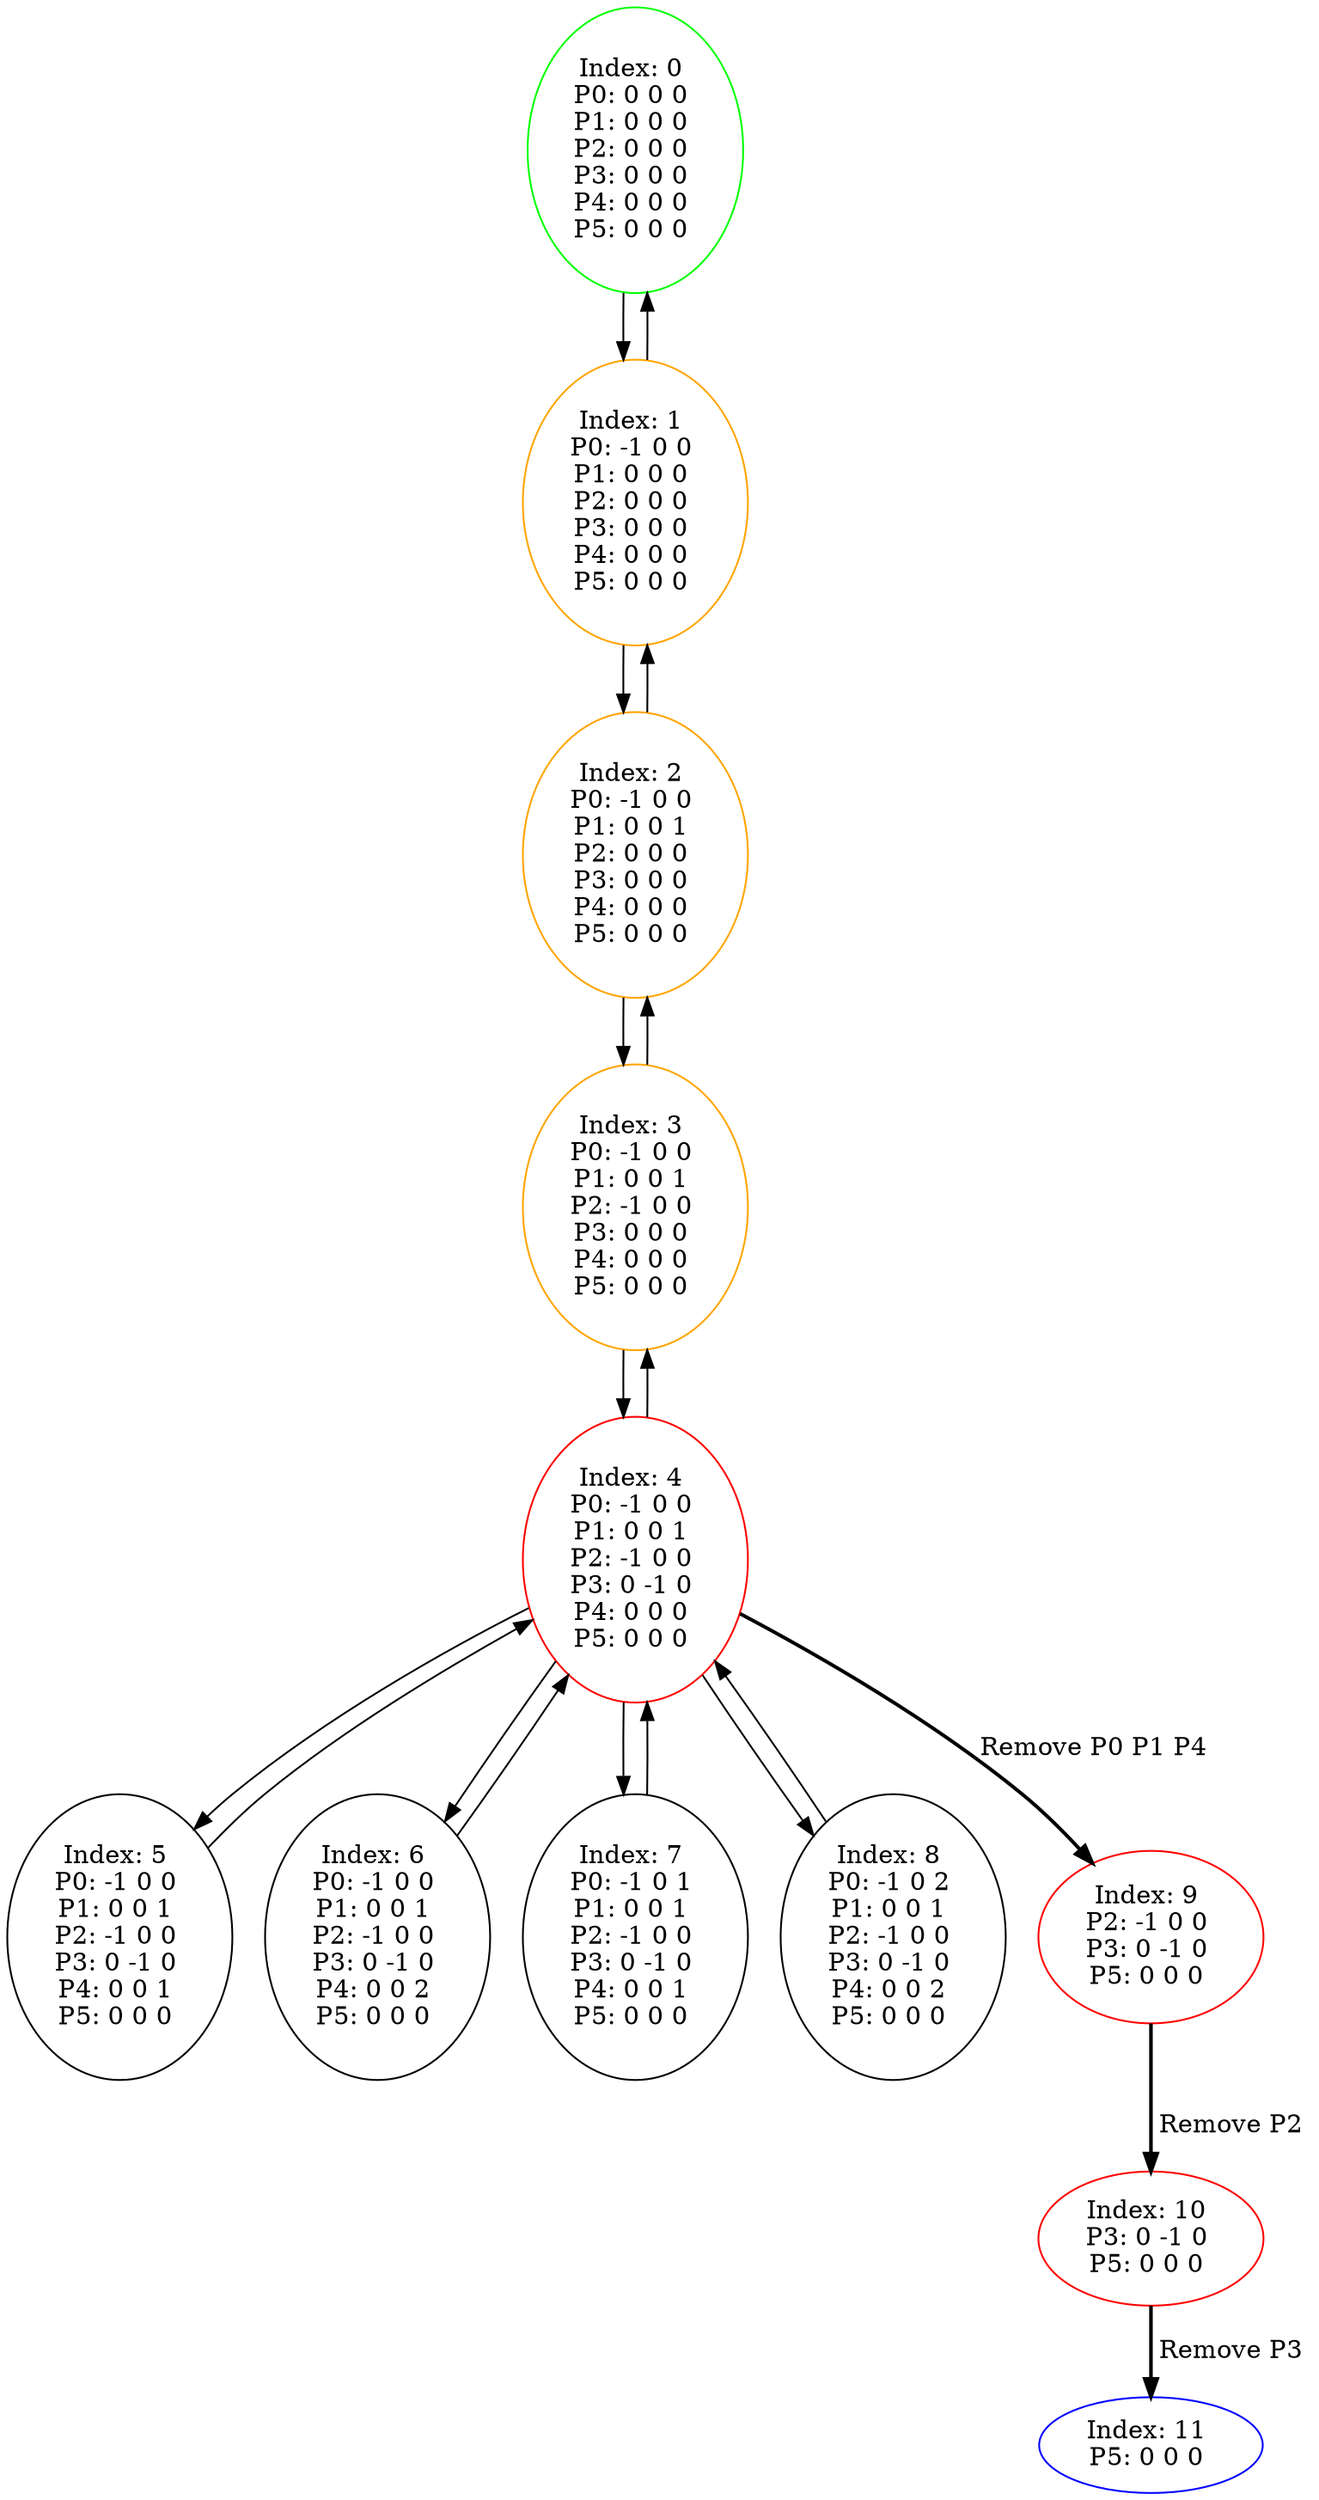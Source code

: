 digraph G {
color = "black"
0[label = "Index: 0 
P0: 0 0 0 
P1: 0 0 0 
P2: 0 0 0 
P3: 0 0 0 
P4: 0 0 0 
P5: 0 0 0 
", color = "green"]
1[label = "Index: 1 
P0: -1 0 0 
P1: 0 0 0 
P2: 0 0 0 
P3: 0 0 0 
P4: 0 0 0 
P5: 0 0 0 
", color = "orange"]
2[label = "Index: 2 
P0: -1 0 0 
P1: 0 0 1 
P2: 0 0 0 
P3: 0 0 0 
P4: 0 0 0 
P5: 0 0 0 
", color = "orange"]
3[label = "Index: 3 
P0: -1 0 0 
P1: 0 0 1 
P2: -1 0 0 
P3: 0 0 0 
P4: 0 0 0 
P5: 0 0 0 
", color = "orange"]
4[label = "Index: 4 
P0: -1 0 0 
P1: 0 0 1 
P2: -1 0 0 
P3: 0 -1 0 
P4: 0 0 0 
P5: 0 0 0 
", color = "red"]
5[label = "Index: 5 
P0: -1 0 0 
P1: 0 0 1 
P2: -1 0 0 
P3: 0 -1 0 
P4: 0 0 1 
P5: 0 0 0 
"]
6[label = "Index: 6 
P0: -1 0 0 
P1: 0 0 1 
P2: -1 0 0 
P3: 0 -1 0 
P4: 0 0 2 
P5: 0 0 0 
"]
7[label = "Index: 7 
P0: -1 0 1 
P1: 0 0 1 
P2: -1 0 0 
P3: 0 -1 0 
P4: 0 0 1 
P5: 0 0 0 
"]
8[label = "Index: 8 
P0: -1 0 2 
P1: 0 0 1 
P2: -1 0 0 
P3: 0 -1 0 
P4: 0 0 2 
P5: 0 0 0 
"]
9[label = "Index: 9 
P2: -1 0 0 
P3: 0 -1 0 
P5: 0 0 0 
", color = "red"]
10[label = "Index: 10 
P3: 0 -1 0 
P5: 0 0 0 
", color = "red"]
11[label = "Index: 11 
P5: 0 0 0 
", color = "blue"]
0 -> 1

1 -> 0
1 -> 2

2 -> 1
2 -> 3

3 -> 2
3 -> 4

4 -> 3
4 -> 5
4 -> 6
4 -> 7
4 -> 8
4 -> 9[style=bold label=" Remove P0 P1 P4 "];


5 -> 4

6 -> 4

7 -> 4

8 -> 4

9 -> 10[style=bold label=" Remove P2 "];


10 -> 11[style=bold label=" Remove P3 "];


}

